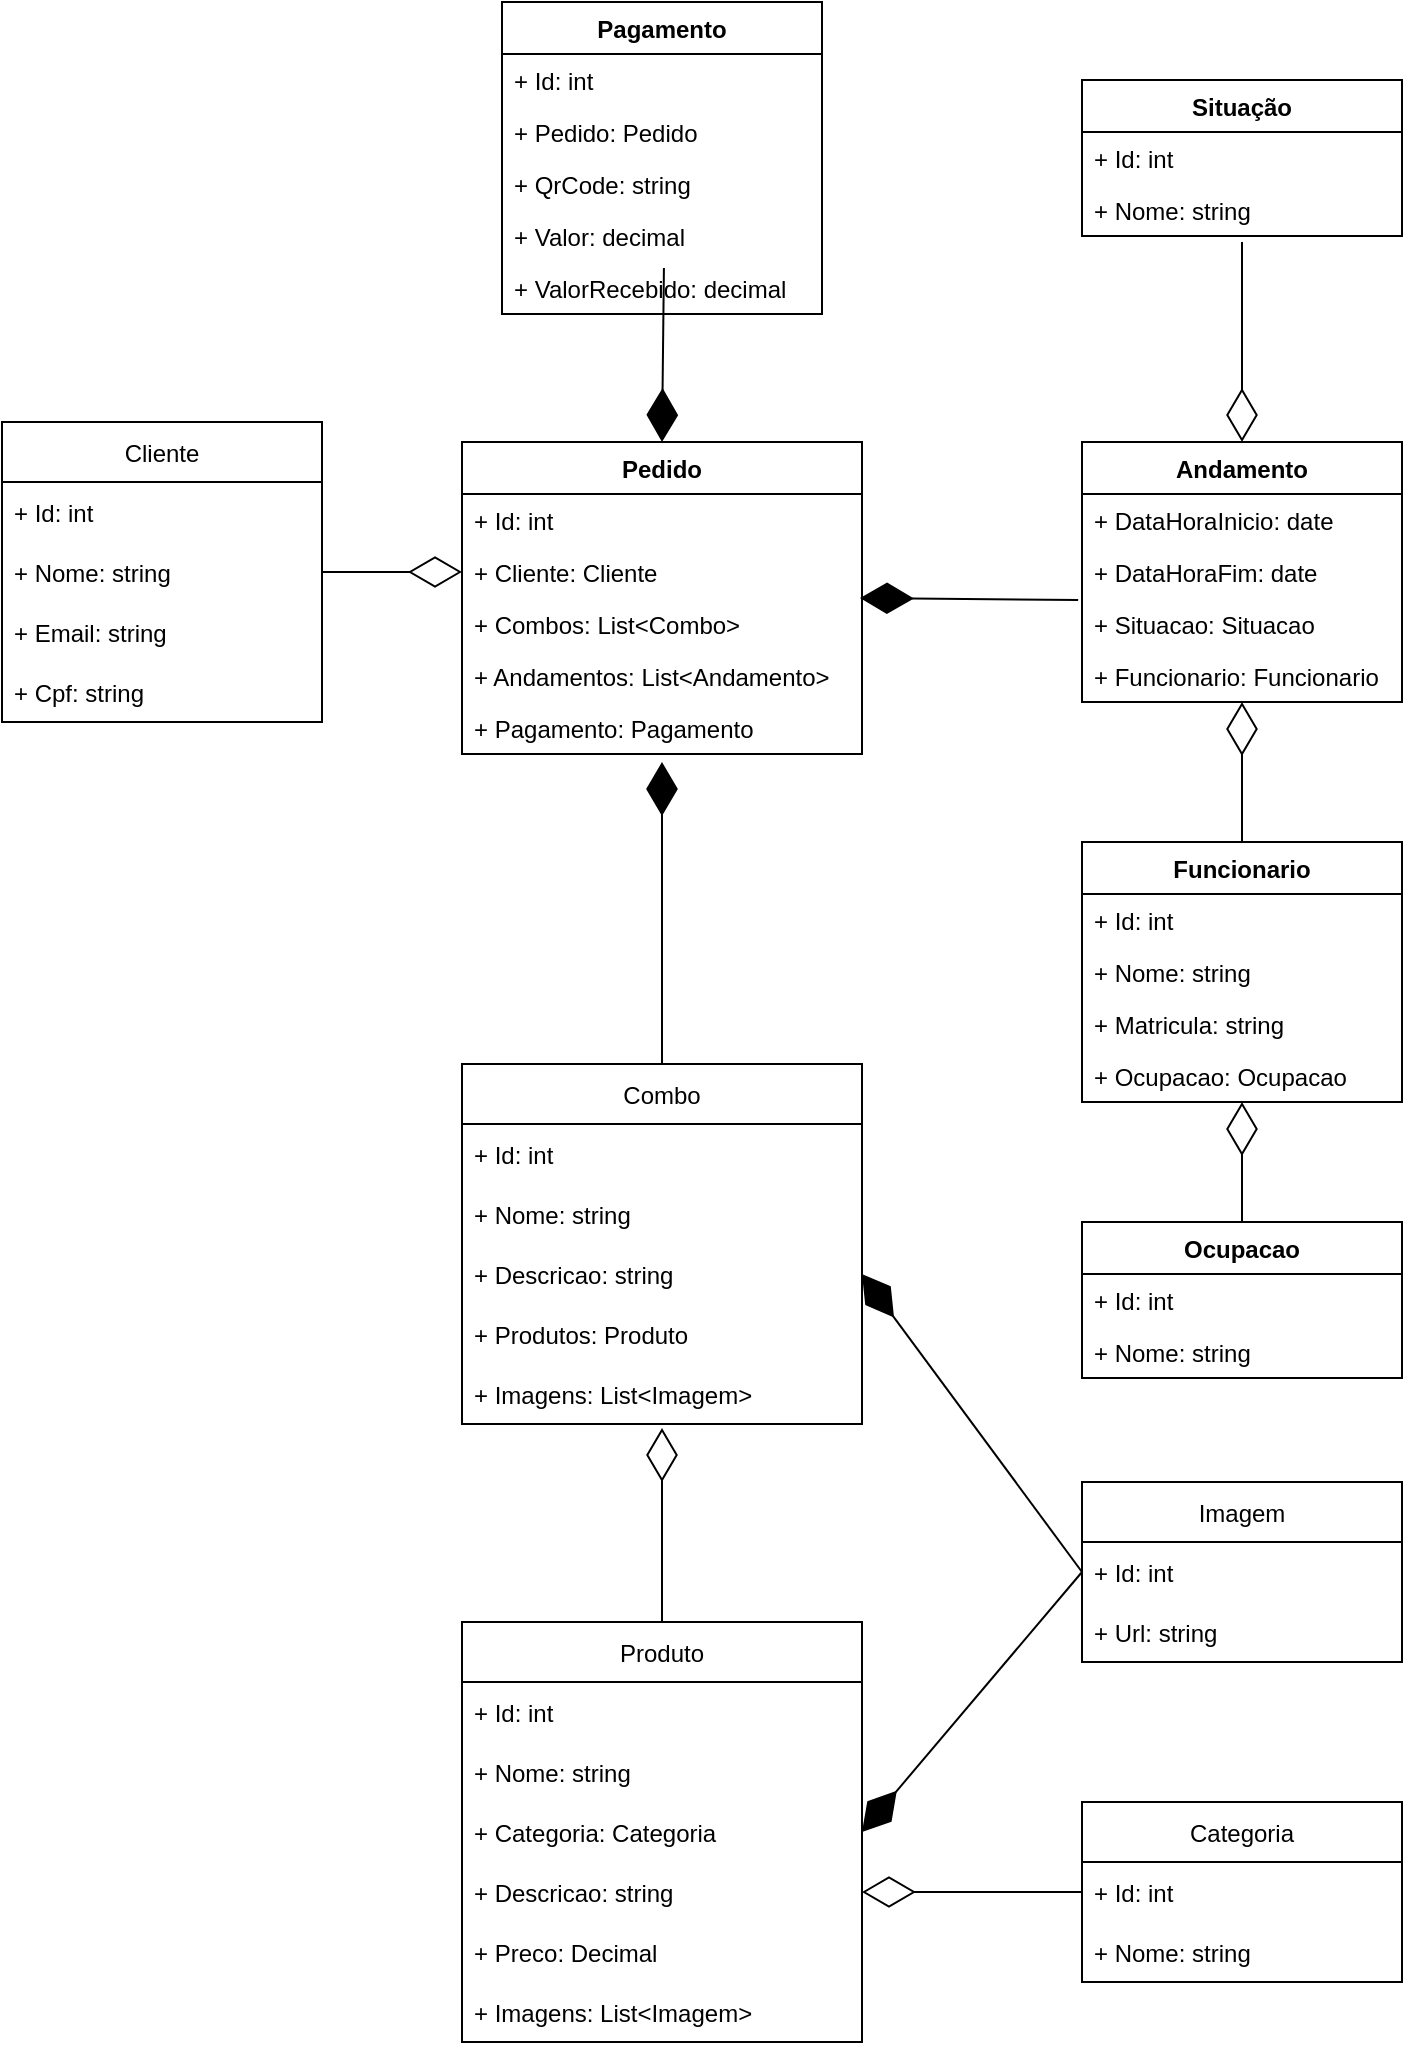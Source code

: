 <mxfile>
    <diagram id="C5RBs43oDa-KdzZeNtuy" name="Page-1">
        <mxGraphModel dx="745" dy="523" grid="1" gridSize="10" guides="1" tooltips="1" connect="1" arrows="1" fold="1" page="1" pageScale="1" pageWidth="827" pageHeight="1169" math="0" shadow="0">
            <root>
                <mxCell id="WIyWlLk6GJQsqaUBKTNV-0"/>
                <mxCell id="WIyWlLk6GJQsqaUBKTNV-1" parent="WIyWlLk6GJQsqaUBKTNV-0"/>
                <mxCell id="-P2IWpKRrS-IocOficTU-0" value="Cliente" style="swimlane;fontStyle=0;childLayout=stackLayout;horizontal=1;startSize=30;horizontalStack=0;resizeParent=1;resizeParentMax=0;resizeLast=0;collapsible=1;marginBottom=0;" parent="WIyWlLk6GJQsqaUBKTNV-1" vertex="1">
                    <mxGeometry x="50" y="250" width="160" height="150" as="geometry">
                        <mxRectangle x="120" y="80" width="70" height="30" as="alternateBounds"/>
                    </mxGeometry>
                </mxCell>
                <mxCell id="-P2IWpKRrS-IocOficTU-1" value="+ Id: int" style="text;strokeColor=none;fillColor=none;align=left;verticalAlign=middle;spacingLeft=4;spacingRight=4;overflow=hidden;points=[[0,0.5],[1,0.5]];portConstraint=eastwest;rotatable=0;" parent="-P2IWpKRrS-IocOficTU-0" vertex="1">
                    <mxGeometry y="30" width="160" height="30" as="geometry"/>
                </mxCell>
                <mxCell id="-P2IWpKRrS-IocOficTU-2" value="+ Nome: string" style="text;strokeColor=none;fillColor=none;align=left;verticalAlign=middle;spacingLeft=4;spacingRight=4;overflow=hidden;points=[[0,0.5],[1,0.5]];portConstraint=eastwest;rotatable=0;" parent="-P2IWpKRrS-IocOficTU-0" vertex="1">
                    <mxGeometry y="60" width="160" height="30" as="geometry"/>
                </mxCell>
                <mxCell id="-P2IWpKRrS-IocOficTU-3" value="+ Email: string" style="text;strokeColor=none;fillColor=none;align=left;verticalAlign=middle;spacingLeft=4;spacingRight=4;overflow=hidden;points=[[0,0.5],[1,0.5]];portConstraint=eastwest;rotatable=0;" parent="-P2IWpKRrS-IocOficTU-0" vertex="1">
                    <mxGeometry y="90" width="160" height="30" as="geometry"/>
                </mxCell>
                <mxCell id="-P2IWpKRrS-IocOficTU-9" value="+ Cpf: string" style="text;strokeColor=none;fillColor=none;align=left;verticalAlign=middle;spacingLeft=4;spacingRight=4;overflow=hidden;points=[[0,0.5],[1,0.5]];portConstraint=eastwest;rotatable=0;" parent="-P2IWpKRrS-IocOficTU-0" vertex="1">
                    <mxGeometry y="120" width="160" height="30" as="geometry"/>
                </mxCell>
                <mxCell id="-P2IWpKRrS-IocOficTU-10" value="Combo" style="swimlane;fontStyle=0;childLayout=stackLayout;horizontal=1;startSize=30;horizontalStack=0;resizeParent=1;resizeParentMax=0;resizeLast=0;collapsible=1;marginBottom=0;" parent="WIyWlLk6GJQsqaUBKTNV-1" vertex="1">
                    <mxGeometry x="280" y="571" width="200" height="180" as="geometry"/>
                </mxCell>
                <mxCell id="-P2IWpKRrS-IocOficTU-11" value="+ Id: int" style="text;strokeColor=none;fillColor=none;align=left;verticalAlign=middle;spacingLeft=4;spacingRight=4;overflow=hidden;points=[[0,0.5],[1,0.5]];portConstraint=eastwest;rotatable=0;" parent="-P2IWpKRrS-IocOficTU-10" vertex="1">
                    <mxGeometry y="30" width="200" height="30" as="geometry"/>
                </mxCell>
                <mxCell id="-P2IWpKRrS-IocOficTU-12" value="+ Nome: string" style="text;strokeColor=none;fillColor=none;align=left;verticalAlign=middle;spacingLeft=4;spacingRight=4;overflow=hidden;points=[[0,0.5],[1,0.5]];portConstraint=eastwest;rotatable=0;" parent="-P2IWpKRrS-IocOficTU-10" vertex="1">
                    <mxGeometry y="60" width="200" height="30" as="geometry"/>
                </mxCell>
                <mxCell id="-P2IWpKRrS-IocOficTU-13" value="+ Descricao: string" style="text;strokeColor=none;fillColor=none;align=left;verticalAlign=middle;spacingLeft=4;spacingRight=4;overflow=hidden;points=[[0,0.5],[1,0.5]];portConstraint=eastwest;rotatable=0;" parent="-P2IWpKRrS-IocOficTU-10" vertex="1">
                    <mxGeometry y="90" width="200" height="30" as="geometry"/>
                </mxCell>
                <mxCell id="-P2IWpKRrS-IocOficTU-29" value="+ Produtos: Produto" style="text;strokeColor=none;fillColor=none;align=left;verticalAlign=middle;spacingLeft=4;spacingRight=4;overflow=hidden;points=[[0,0.5],[1,0.5]];portConstraint=eastwest;rotatable=0;" parent="-P2IWpKRrS-IocOficTU-10" vertex="1">
                    <mxGeometry y="120" width="200" height="30" as="geometry"/>
                </mxCell>
                <mxCell id="-P2IWpKRrS-IocOficTU-87" value="+ Imagens: List&lt;Imagem&gt;" style="text;strokeColor=none;fillColor=none;align=left;verticalAlign=middle;spacingLeft=4;spacingRight=4;overflow=hidden;points=[[0,0.5],[1,0.5]];portConstraint=eastwest;rotatable=0;" parent="-P2IWpKRrS-IocOficTU-10" vertex="1">
                    <mxGeometry y="150" width="200" height="30" as="geometry"/>
                </mxCell>
                <mxCell id="-P2IWpKRrS-IocOficTU-14" value="Produto" style="swimlane;fontStyle=0;childLayout=stackLayout;horizontal=1;startSize=30;horizontalStack=0;resizeParent=1;resizeParentMax=0;resizeLast=0;collapsible=1;marginBottom=0;" parent="WIyWlLk6GJQsqaUBKTNV-1" vertex="1">
                    <mxGeometry x="280" y="850" width="200" height="210" as="geometry"/>
                </mxCell>
                <mxCell id="-P2IWpKRrS-IocOficTU-15" value="+ Id: int" style="text;strokeColor=none;fillColor=none;align=left;verticalAlign=middle;spacingLeft=4;spacingRight=4;overflow=hidden;points=[[0,0.5],[1,0.5]];portConstraint=eastwest;rotatable=0;" parent="-P2IWpKRrS-IocOficTU-14" vertex="1">
                    <mxGeometry y="30" width="200" height="30" as="geometry"/>
                </mxCell>
                <mxCell id="-P2IWpKRrS-IocOficTU-16" value="+ Nome: string" style="text;strokeColor=none;fillColor=none;align=left;verticalAlign=middle;spacingLeft=4;spacingRight=4;overflow=hidden;points=[[0,0.5],[1,0.5]];portConstraint=eastwest;rotatable=0;" parent="-P2IWpKRrS-IocOficTU-14" vertex="1">
                    <mxGeometry y="60" width="200" height="30" as="geometry"/>
                </mxCell>
                <mxCell id="-P2IWpKRrS-IocOficTU-17" value="+ Categoria: Categoria" style="text;strokeColor=none;fillColor=none;align=left;verticalAlign=middle;spacingLeft=4;spacingRight=4;overflow=hidden;points=[[0,0.5],[1,0.5]];portConstraint=eastwest;rotatable=0;" parent="-P2IWpKRrS-IocOficTU-14" vertex="1">
                    <mxGeometry y="90" width="200" height="30" as="geometry"/>
                </mxCell>
                <mxCell id="-P2IWpKRrS-IocOficTU-22" value="+ Descricao: string" style="text;strokeColor=none;fillColor=none;align=left;verticalAlign=middle;spacingLeft=4;spacingRight=4;overflow=hidden;points=[[0,0.5],[1,0.5]];portConstraint=eastwest;rotatable=0;" parent="-P2IWpKRrS-IocOficTU-14" vertex="1">
                    <mxGeometry y="120" width="200" height="30" as="geometry"/>
                </mxCell>
                <mxCell id="-P2IWpKRrS-IocOficTU-23" value="+ Preco: Decimal" style="text;strokeColor=none;fillColor=none;align=left;verticalAlign=middle;spacingLeft=4;spacingRight=4;overflow=hidden;points=[[0,0.5],[1,0.5]];portConstraint=eastwest;rotatable=0;" parent="-P2IWpKRrS-IocOficTU-14" vertex="1">
                    <mxGeometry y="150" width="200" height="30" as="geometry"/>
                </mxCell>
                <mxCell id="-P2IWpKRrS-IocOficTU-28" value="+ Imagens: List&lt;Imagem&gt;" style="text;strokeColor=none;fillColor=none;align=left;verticalAlign=middle;spacingLeft=4;spacingRight=4;overflow=hidden;points=[[0,0.5],[1,0.5]];portConstraint=eastwest;rotatable=0;" parent="-P2IWpKRrS-IocOficTU-14" vertex="1">
                    <mxGeometry y="180" width="200" height="30" as="geometry"/>
                </mxCell>
                <mxCell id="-P2IWpKRrS-IocOficTU-18" value="Categoria" style="swimlane;fontStyle=0;childLayout=stackLayout;horizontal=1;startSize=30;horizontalStack=0;resizeParent=1;resizeParentMax=0;resizeLast=0;collapsible=1;marginBottom=0;" parent="WIyWlLk6GJQsqaUBKTNV-1" vertex="1">
                    <mxGeometry x="590" y="940" width="160" height="90" as="geometry"/>
                </mxCell>
                <mxCell id="-P2IWpKRrS-IocOficTU-19" value="+ Id: int" style="text;strokeColor=none;fillColor=none;align=left;verticalAlign=middle;spacingLeft=4;spacingRight=4;overflow=hidden;points=[[0,0.5],[1,0.5]];portConstraint=eastwest;rotatable=0;" parent="-P2IWpKRrS-IocOficTU-18" vertex="1">
                    <mxGeometry y="30" width="160" height="30" as="geometry"/>
                </mxCell>
                <mxCell id="-P2IWpKRrS-IocOficTU-20" value="+ Nome: string" style="text;strokeColor=none;fillColor=none;align=left;verticalAlign=middle;spacingLeft=4;spacingRight=4;overflow=hidden;points=[[0,0.5],[1,0.5]];portConstraint=eastwest;rotatable=0;" parent="-P2IWpKRrS-IocOficTU-18" vertex="1">
                    <mxGeometry y="60" width="160" height="30" as="geometry"/>
                </mxCell>
                <mxCell id="-P2IWpKRrS-IocOficTU-24" value="Imagem" style="swimlane;fontStyle=0;childLayout=stackLayout;horizontal=1;startSize=30;horizontalStack=0;resizeParent=1;resizeParentMax=0;resizeLast=0;collapsible=1;marginBottom=0;" parent="WIyWlLk6GJQsqaUBKTNV-1" vertex="1">
                    <mxGeometry x="590" y="780" width="160" height="90" as="geometry"/>
                </mxCell>
                <mxCell id="-P2IWpKRrS-IocOficTU-25" value="+ Id: int" style="text;strokeColor=none;fillColor=none;align=left;verticalAlign=middle;spacingLeft=4;spacingRight=4;overflow=hidden;points=[[0,0.5],[1,0.5]];portConstraint=eastwest;rotatable=0;" parent="-P2IWpKRrS-IocOficTU-24" vertex="1">
                    <mxGeometry y="30" width="160" height="30" as="geometry"/>
                </mxCell>
                <mxCell id="-P2IWpKRrS-IocOficTU-26" value="+ Url: string" style="text;strokeColor=none;fillColor=none;align=left;verticalAlign=middle;spacingLeft=4;spacingRight=4;overflow=hidden;points=[[0,0.5],[1,0.5]];portConstraint=eastwest;rotatable=0;" parent="-P2IWpKRrS-IocOficTU-24" vertex="1">
                    <mxGeometry y="60" width="160" height="30" as="geometry"/>
                </mxCell>
                <mxCell id="-P2IWpKRrS-IocOficTU-32" value="Pedido" style="swimlane;fontStyle=1;align=center;verticalAlign=top;childLayout=stackLayout;horizontal=1;startSize=26;horizontalStack=0;resizeParent=1;resizeParentMax=0;resizeLast=0;collapsible=1;marginBottom=0;" parent="WIyWlLk6GJQsqaUBKTNV-1" vertex="1">
                    <mxGeometry x="280" y="260" width="200" height="156" as="geometry"/>
                </mxCell>
                <mxCell id="-P2IWpKRrS-IocOficTU-33" value="+ Id: int" style="text;strokeColor=none;fillColor=none;align=left;verticalAlign=top;spacingLeft=4;spacingRight=4;overflow=hidden;rotatable=0;points=[[0,0.5],[1,0.5]];portConstraint=eastwest;" parent="-P2IWpKRrS-IocOficTU-32" vertex="1">
                    <mxGeometry y="26" width="200" height="26" as="geometry"/>
                </mxCell>
                <mxCell id="-P2IWpKRrS-IocOficTU-37" value="+ Cliente: Cliente" style="text;strokeColor=none;fillColor=none;align=left;verticalAlign=top;spacingLeft=4;spacingRight=4;overflow=hidden;rotatable=0;points=[[0,0.5],[1,0.5]];portConstraint=eastwest;" parent="-P2IWpKRrS-IocOficTU-32" vertex="1">
                    <mxGeometry y="52" width="200" height="26" as="geometry"/>
                </mxCell>
                <mxCell id="-P2IWpKRrS-IocOficTU-38" value="+ Combos: List&lt;Combo&gt;" style="text;strokeColor=none;fillColor=none;align=left;verticalAlign=top;spacingLeft=4;spacingRight=4;overflow=hidden;rotatable=0;points=[[0,0.5],[1,0.5]];portConstraint=eastwest;" parent="-P2IWpKRrS-IocOficTU-32" vertex="1">
                    <mxGeometry y="78" width="200" height="26" as="geometry"/>
                </mxCell>
                <mxCell id="-P2IWpKRrS-IocOficTU-35" value="+ Andamentos: List&lt;Andamento&gt;" style="text;strokeColor=none;fillColor=none;align=left;verticalAlign=top;spacingLeft=4;spacingRight=4;overflow=hidden;rotatable=0;points=[[0,0.5],[1,0.5]];portConstraint=eastwest;" parent="-P2IWpKRrS-IocOficTU-32" vertex="1">
                    <mxGeometry y="104" width="200" height="26" as="geometry"/>
                </mxCell>
                <mxCell id="-P2IWpKRrS-IocOficTU-95" value="+ Pagamento: Pagamento" style="text;strokeColor=none;fillColor=none;align=left;verticalAlign=top;spacingLeft=4;spacingRight=4;overflow=hidden;rotatable=0;points=[[0,0.5],[1,0.5]];portConstraint=eastwest;" parent="-P2IWpKRrS-IocOficTU-32" vertex="1">
                    <mxGeometry y="130" width="200" height="26" as="geometry"/>
                </mxCell>
                <mxCell id="-P2IWpKRrS-IocOficTU-48" value="Pagamento" style="swimlane;fontStyle=1;align=center;verticalAlign=top;childLayout=stackLayout;horizontal=1;startSize=26;horizontalStack=0;resizeParent=1;resizeParentMax=0;resizeLast=0;collapsible=1;marginBottom=0;" parent="WIyWlLk6GJQsqaUBKTNV-1" vertex="1">
                    <mxGeometry x="300" y="40" width="160" height="156" as="geometry"/>
                </mxCell>
                <mxCell id="-P2IWpKRrS-IocOficTU-49" value="+ Id: int" style="text;strokeColor=none;fillColor=none;align=left;verticalAlign=top;spacingLeft=4;spacingRight=4;overflow=hidden;rotatable=0;points=[[0,0.5],[1,0.5]];portConstraint=eastwest;" parent="-P2IWpKRrS-IocOficTU-48" vertex="1">
                    <mxGeometry y="26" width="160" height="26" as="geometry"/>
                </mxCell>
                <mxCell id="-P2IWpKRrS-IocOficTU-51" value="+ Pedido: Pedido" style="text;strokeColor=none;fillColor=none;align=left;verticalAlign=top;spacingLeft=4;spacingRight=4;overflow=hidden;rotatable=0;points=[[0,0.5],[1,0.5]];portConstraint=eastwest;" parent="-P2IWpKRrS-IocOficTU-48" vertex="1">
                    <mxGeometry y="52" width="160" height="26" as="geometry"/>
                </mxCell>
                <mxCell id="-P2IWpKRrS-IocOficTU-58" value="+ QrCode: string" style="text;strokeColor=none;fillColor=none;align=left;verticalAlign=top;spacingLeft=4;spacingRight=4;overflow=hidden;rotatable=0;points=[[0,0.5],[1,0.5]];portConstraint=eastwest;" parent="-P2IWpKRrS-IocOficTU-48" vertex="1">
                    <mxGeometry y="78" width="160" height="26" as="geometry"/>
                </mxCell>
                <mxCell id="-P2IWpKRrS-IocOficTU-66" value="+ Valor: decimal" style="text;strokeColor=none;fillColor=none;align=left;verticalAlign=top;spacingLeft=4;spacingRight=4;overflow=hidden;rotatable=0;points=[[0,0.5],[1,0.5]];portConstraint=eastwest;" parent="-P2IWpKRrS-IocOficTU-48" vertex="1">
                    <mxGeometry y="104" width="160" height="26" as="geometry"/>
                </mxCell>
                <mxCell id="1" value="+ ValorRecebido: decimal" style="text;strokeColor=none;fillColor=none;align=left;verticalAlign=top;spacingLeft=4;spacingRight=4;overflow=hidden;rotatable=0;points=[[0,0.5],[1,0.5]];portConstraint=eastwest;" vertex="1" parent="-P2IWpKRrS-IocOficTU-48">
                    <mxGeometry y="130" width="160" height="26" as="geometry"/>
                </mxCell>
                <mxCell id="-P2IWpKRrS-IocOficTU-60" value="Andamento" style="swimlane;fontStyle=1;align=center;verticalAlign=top;childLayout=stackLayout;horizontal=1;startSize=26;horizontalStack=0;resizeParent=1;resizeParentMax=0;resizeLast=0;collapsible=1;marginBottom=0;" parent="WIyWlLk6GJQsqaUBKTNV-1" vertex="1">
                    <mxGeometry x="590" y="260" width="160" height="130" as="geometry"/>
                </mxCell>
                <mxCell id="-P2IWpKRrS-IocOficTU-61" value="+ DataHoraInicio: date" style="text;strokeColor=none;fillColor=none;align=left;verticalAlign=top;spacingLeft=4;spacingRight=4;overflow=hidden;rotatable=0;points=[[0,0.5],[1,0.5]];portConstraint=eastwest;" parent="-P2IWpKRrS-IocOficTU-60" vertex="1">
                    <mxGeometry y="26" width="160" height="26" as="geometry"/>
                </mxCell>
                <mxCell id="-P2IWpKRrS-IocOficTU-64" value="+ DataHoraFim: date" style="text;strokeColor=none;fillColor=none;align=left;verticalAlign=top;spacingLeft=4;spacingRight=4;overflow=hidden;rotatable=0;points=[[0,0.5],[1,0.5]];portConstraint=eastwest;" parent="-P2IWpKRrS-IocOficTU-60" vertex="1">
                    <mxGeometry y="52" width="160" height="26" as="geometry"/>
                </mxCell>
                <mxCell id="-P2IWpKRrS-IocOficTU-65" value="+ Situacao: Situacao" style="text;strokeColor=none;fillColor=none;align=left;verticalAlign=top;spacingLeft=4;spacingRight=4;overflow=hidden;rotatable=0;points=[[0,0.5],[1,0.5]];portConstraint=eastwest;" parent="-P2IWpKRrS-IocOficTU-60" vertex="1">
                    <mxGeometry y="78" width="160" height="26" as="geometry"/>
                </mxCell>
                <mxCell id="-P2IWpKRrS-IocOficTU-79" value="+ Funcionario: Funcionario" style="text;strokeColor=none;fillColor=none;align=left;verticalAlign=top;spacingLeft=4;spacingRight=4;overflow=hidden;rotatable=0;points=[[0,0.5],[1,0.5]];portConstraint=eastwest;" parent="-P2IWpKRrS-IocOficTU-60" vertex="1">
                    <mxGeometry y="104" width="160" height="26" as="geometry"/>
                </mxCell>
                <mxCell id="-P2IWpKRrS-IocOficTU-67" value="Funcionario" style="swimlane;fontStyle=1;align=center;verticalAlign=top;childLayout=stackLayout;horizontal=1;startSize=26;horizontalStack=0;resizeParent=1;resizeParentMax=0;resizeLast=0;collapsible=1;marginBottom=0;" parent="WIyWlLk6GJQsqaUBKTNV-1" vertex="1">
                    <mxGeometry x="590" y="460" width="160" height="130" as="geometry"/>
                </mxCell>
                <mxCell id="-P2IWpKRrS-IocOficTU-68" value="+ Id: int" style="text;strokeColor=none;fillColor=none;align=left;verticalAlign=top;spacingLeft=4;spacingRight=4;overflow=hidden;rotatable=0;points=[[0,0.5],[1,0.5]];portConstraint=eastwest;" parent="-P2IWpKRrS-IocOficTU-67" vertex="1">
                    <mxGeometry y="26" width="160" height="26" as="geometry"/>
                </mxCell>
                <mxCell id="-P2IWpKRrS-IocOficTU-71" value="+ Nome: string" style="text;strokeColor=none;fillColor=none;align=left;verticalAlign=top;spacingLeft=4;spacingRight=4;overflow=hidden;rotatable=0;points=[[0,0.5],[1,0.5]];portConstraint=eastwest;" parent="-P2IWpKRrS-IocOficTU-67" vertex="1">
                    <mxGeometry y="52" width="160" height="26" as="geometry"/>
                </mxCell>
                <mxCell id="-P2IWpKRrS-IocOficTU-72" value="+ Matricula: string" style="text;strokeColor=none;fillColor=none;align=left;verticalAlign=top;spacingLeft=4;spacingRight=4;overflow=hidden;rotatable=0;points=[[0,0.5],[1,0.5]];portConstraint=eastwest;" parent="-P2IWpKRrS-IocOficTU-67" vertex="1">
                    <mxGeometry y="78" width="160" height="26" as="geometry"/>
                </mxCell>
                <mxCell id="-P2IWpKRrS-IocOficTU-73" value="+ Ocupacao: Ocupacao" style="text;strokeColor=none;fillColor=none;align=left;verticalAlign=top;spacingLeft=4;spacingRight=4;overflow=hidden;rotatable=0;points=[[0,0.5],[1,0.5]];portConstraint=eastwest;" parent="-P2IWpKRrS-IocOficTU-67" vertex="1">
                    <mxGeometry y="104" width="160" height="26" as="geometry"/>
                </mxCell>
                <mxCell id="-P2IWpKRrS-IocOficTU-74" value="Ocupacao" style="swimlane;fontStyle=1;align=center;verticalAlign=top;childLayout=stackLayout;horizontal=1;startSize=26;horizontalStack=0;resizeParent=1;resizeParentMax=0;resizeLast=0;collapsible=1;marginBottom=0;" parent="WIyWlLk6GJQsqaUBKTNV-1" vertex="1">
                    <mxGeometry x="590" y="650" width="160" height="78" as="geometry"/>
                </mxCell>
                <mxCell id="-P2IWpKRrS-IocOficTU-75" value="+ Id: int" style="text;strokeColor=none;fillColor=none;align=left;verticalAlign=top;spacingLeft=4;spacingRight=4;overflow=hidden;rotatable=0;points=[[0,0.5],[1,0.5]];portConstraint=eastwest;" parent="-P2IWpKRrS-IocOficTU-74" vertex="1">
                    <mxGeometry y="26" width="160" height="26" as="geometry"/>
                </mxCell>
                <mxCell id="-P2IWpKRrS-IocOficTU-78" value="+ Nome: string" style="text;strokeColor=none;fillColor=none;align=left;verticalAlign=top;spacingLeft=4;spacingRight=4;overflow=hidden;rotatable=0;points=[[0,0.5],[1,0.5]];portConstraint=eastwest;" parent="-P2IWpKRrS-IocOficTU-74" vertex="1">
                    <mxGeometry y="52" width="160" height="26" as="geometry"/>
                </mxCell>
                <mxCell id="ESTt7XhAj1pih9UuOWG--0" value="" style="endArrow=diamondThin;endFill=1;endSize=24;html=1;rounded=0;entryX=0.995;entryY=0;entryDx=0;entryDy=0;exitX=-0.012;exitY=0.038;exitDx=0;exitDy=0;entryPerimeter=0;exitPerimeter=0;" parent="WIyWlLk6GJQsqaUBKTNV-1" source="-P2IWpKRrS-IocOficTU-65" target="-P2IWpKRrS-IocOficTU-38" edge="1">
                    <mxGeometry width="160" relative="1" as="geometry">
                        <mxPoint x="560" y="570" as="sourcePoint"/>
                        <mxPoint x="720" y="570" as="targetPoint"/>
                    </mxGeometry>
                </mxCell>
                <mxCell id="ESTt7XhAj1pih9UuOWG--1" value="" style="endArrow=diamondThin;endFill=1;endSize=24;html=1;rounded=0;entryX=0.5;entryY=0;entryDx=0;entryDy=0;exitX=0.506;exitY=1.115;exitDx=0;exitDy=0;exitPerimeter=0;" parent="WIyWlLk6GJQsqaUBKTNV-1" source="-P2IWpKRrS-IocOficTU-66" target="-P2IWpKRrS-IocOficTU-32" edge="1">
                    <mxGeometry width="160" relative="1" as="geometry">
                        <mxPoint x="560" y="540" as="sourcePoint"/>
                        <mxPoint x="720" y="540" as="targetPoint"/>
                    </mxGeometry>
                </mxCell>
                <mxCell id="ESTt7XhAj1pih9UuOWG--3" value="" style="endArrow=diamondThin;endFill=0;endSize=24;html=1;rounded=0;exitX=0.5;exitY=0;exitDx=0;exitDy=0;entryX=0.5;entryY=1;entryDx=0;entryDy=0;entryPerimeter=0;" parent="WIyWlLk6GJQsqaUBKTNV-1" source="-P2IWpKRrS-IocOficTU-67" target="-P2IWpKRrS-IocOficTU-79" edge="1">
                    <mxGeometry width="160" relative="1" as="geometry">
                        <mxPoint x="560" y="570" as="sourcePoint"/>
                        <mxPoint x="660" y="400" as="targetPoint"/>
                    </mxGeometry>
                </mxCell>
                <mxCell id="ESTt7XhAj1pih9UuOWG--4" value="" style="endArrow=diamondThin;endFill=0;endSize=24;html=1;rounded=0;entryX=0.5;entryY=1;entryDx=0;entryDy=0;exitX=0.5;exitY=0;exitDx=0;exitDy=0;" parent="WIyWlLk6GJQsqaUBKTNV-1" source="-P2IWpKRrS-IocOficTU-74" target="-P2IWpKRrS-IocOficTU-67" edge="1">
                    <mxGeometry width="160" relative="1" as="geometry">
                        <mxPoint x="910" y="480" as="sourcePoint"/>
                        <mxPoint x="720" y="570" as="targetPoint"/>
                    </mxGeometry>
                </mxCell>
                <mxCell id="ESTt7XhAj1pih9UuOWG--5" value="" style="endArrow=diamondThin;endFill=0;endSize=24;html=1;rounded=0;entryX=0;entryY=0.5;entryDx=0;entryDy=0;" parent="WIyWlLk6GJQsqaUBKTNV-1" source="-P2IWpKRrS-IocOficTU-2" target="-P2IWpKRrS-IocOficTU-37" edge="1">
                    <mxGeometry width="160" relative="1" as="geometry">
                        <mxPoint x="560" y="570" as="sourcePoint"/>
                        <mxPoint x="720" y="570" as="targetPoint"/>
                    </mxGeometry>
                </mxCell>
                <mxCell id="ESTt7XhAj1pih9UuOWG--8" value="" style="endArrow=diamondThin;endFill=1;endSize=24;html=1;rounded=0;exitX=0.5;exitY=0;exitDx=0;exitDy=0;" parent="WIyWlLk6GJQsqaUBKTNV-1" source="-P2IWpKRrS-IocOficTU-10" edge="1">
                    <mxGeometry width="160" relative="1" as="geometry">
                        <mxPoint x="560" y="570" as="sourcePoint"/>
                        <mxPoint x="380" y="420" as="targetPoint"/>
                    </mxGeometry>
                </mxCell>
                <mxCell id="ESTt7XhAj1pih9UuOWG--11" value="" style="endArrow=diamondThin;endFill=1;endSize=24;html=1;rounded=0;entryX=1;entryY=0.5;entryDx=0;entryDy=0;exitX=0;exitY=0.5;exitDx=0;exitDy=0;" parent="WIyWlLk6GJQsqaUBKTNV-1" source="-P2IWpKRrS-IocOficTU-25" target="-P2IWpKRrS-IocOficTU-17" edge="1">
                    <mxGeometry width="160" relative="1" as="geometry">
                        <mxPoint x="590" y="730" as="sourcePoint"/>
                        <mxPoint x="720" y="770" as="targetPoint"/>
                    </mxGeometry>
                </mxCell>
                <mxCell id="ESTt7XhAj1pih9UuOWG--12" value="" style="endArrow=diamondThin;endFill=1;endSize=24;html=1;rounded=0;entryX=1;entryY=0.5;entryDx=0;entryDy=0;exitX=0;exitY=0.5;exitDx=0;exitDy=0;" parent="WIyWlLk6GJQsqaUBKTNV-1" source="-P2IWpKRrS-IocOficTU-25" target="-P2IWpKRrS-IocOficTU-13" edge="1">
                    <mxGeometry width="160" relative="1" as="geometry">
                        <mxPoint x="560" y="770" as="sourcePoint"/>
                        <mxPoint x="720" y="770" as="targetPoint"/>
                    </mxGeometry>
                </mxCell>
                <mxCell id="ESTt7XhAj1pih9UuOWG--13" value="" style="endArrow=diamondThin;endFill=0;endSize=24;html=1;rounded=0;entryX=0.5;entryY=1.067;entryDx=0;entryDy=0;entryPerimeter=0;exitX=0.5;exitY=0;exitDx=0;exitDy=0;" parent="WIyWlLk6GJQsqaUBKTNV-1" source="-P2IWpKRrS-IocOficTU-14" target="-P2IWpKRrS-IocOficTU-87" edge="1">
                    <mxGeometry width="160" relative="1" as="geometry">
                        <mxPoint x="560" y="770" as="sourcePoint"/>
                        <mxPoint x="720" y="770" as="targetPoint"/>
                    </mxGeometry>
                </mxCell>
                <mxCell id="ESTt7XhAj1pih9UuOWG--14" value="" style="endArrow=diamondThin;endFill=0;endSize=24;html=1;rounded=0;entryX=1;entryY=0.5;entryDx=0;entryDy=0;exitX=0;exitY=0.5;exitDx=0;exitDy=0;" parent="WIyWlLk6GJQsqaUBKTNV-1" source="-P2IWpKRrS-IocOficTU-19" target="-P2IWpKRrS-IocOficTU-22" edge="1">
                    <mxGeometry width="160" relative="1" as="geometry">
                        <mxPoint x="560" y="770" as="sourcePoint"/>
                        <mxPoint x="720" y="770" as="targetPoint"/>
                    </mxGeometry>
                </mxCell>
                <mxCell id="2" value="Situação" style="swimlane;fontStyle=1;align=center;verticalAlign=top;childLayout=stackLayout;horizontal=1;startSize=26;horizontalStack=0;resizeParent=1;resizeParentMax=0;resizeLast=0;collapsible=1;marginBottom=0;" vertex="1" parent="WIyWlLk6GJQsqaUBKTNV-1">
                    <mxGeometry x="590" y="79" width="160" height="78" as="geometry"/>
                </mxCell>
                <mxCell id="3" value="+ Id: int" style="text;strokeColor=none;fillColor=none;align=left;verticalAlign=top;spacingLeft=4;spacingRight=4;overflow=hidden;rotatable=0;points=[[0,0.5],[1,0.5]];portConstraint=eastwest;" vertex="1" parent="2">
                    <mxGeometry y="26" width="160" height="26" as="geometry"/>
                </mxCell>
                <mxCell id="4" value="+ Nome: string" style="text;strokeColor=none;fillColor=none;align=left;verticalAlign=top;spacingLeft=4;spacingRight=4;overflow=hidden;rotatable=0;points=[[0,0.5],[1,0.5]];portConstraint=eastwest;" vertex="1" parent="2">
                    <mxGeometry y="52" width="160" height="26" as="geometry"/>
                </mxCell>
                <mxCell id="7" value="" style="endArrow=diamondThin;endFill=0;endSize=24;html=1;rounded=0;entryX=0.5;entryY=0;entryDx=0;entryDy=0;" edge="1" parent="WIyWlLk6GJQsqaUBKTNV-1" target="-P2IWpKRrS-IocOficTU-60">
                    <mxGeometry width="160" relative="1" as="geometry">
                        <mxPoint x="670" y="160" as="sourcePoint"/>
                        <mxPoint x="700" y="196" as="targetPoint"/>
                    </mxGeometry>
                </mxCell>
            </root>
        </mxGraphModel>
    </diagram>
</mxfile>